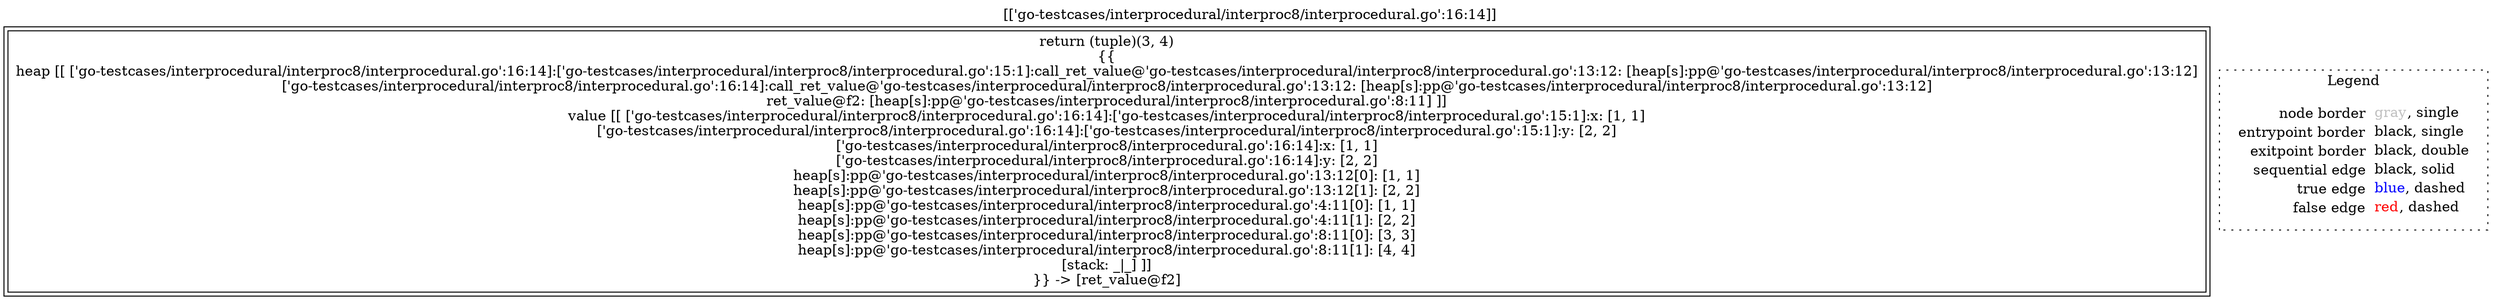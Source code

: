 digraph {
	labelloc="t";
	label="[['go-testcases/interprocedural/interproc8/interprocedural.go':16:14]]";
	"node0" [shape="rect",color="black",peripheries="2",label=<return (tuple)(3, 4)<BR/>{{<BR/>heap [[ ['go-testcases/interprocedural/interproc8/interprocedural.go':16:14]:['go-testcases/interprocedural/interproc8/interprocedural.go':15:1]:call_ret_value@'go-testcases/interprocedural/interproc8/interprocedural.go':13:12: [heap[s]:pp@'go-testcases/interprocedural/interproc8/interprocedural.go':13:12]<BR/>['go-testcases/interprocedural/interproc8/interprocedural.go':16:14]:call_ret_value@'go-testcases/interprocedural/interproc8/interprocedural.go':13:12: [heap[s]:pp@'go-testcases/interprocedural/interproc8/interprocedural.go':13:12]<BR/>ret_value@f2: [heap[s]:pp@'go-testcases/interprocedural/interproc8/interprocedural.go':8:11] ]]<BR/>value [[ ['go-testcases/interprocedural/interproc8/interprocedural.go':16:14]:['go-testcases/interprocedural/interproc8/interprocedural.go':15:1]:x: [1, 1]<BR/>['go-testcases/interprocedural/interproc8/interprocedural.go':16:14]:['go-testcases/interprocedural/interproc8/interprocedural.go':15:1]:y: [2, 2]<BR/>['go-testcases/interprocedural/interproc8/interprocedural.go':16:14]:x: [1, 1]<BR/>['go-testcases/interprocedural/interproc8/interprocedural.go':16:14]:y: [2, 2]<BR/>heap[s]:pp@'go-testcases/interprocedural/interproc8/interprocedural.go':13:12[0]: [1, 1]<BR/>heap[s]:pp@'go-testcases/interprocedural/interproc8/interprocedural.go':13:12[1]: [2, 2]<BR/>heap[s]:pp@'go-testcases/interprocedural/interproc8/interprocedural.go':4:11[0]: [1, 1]<BR/>heap[s]:pp@'go-testcases/interprocedural/interproc8/interprocedural.go':4:11[1]: [2, 2]<BR/>heap[s]:pp@'go-testcases/interprocedural/interproc8/interprocedural.go':8:11[0]: [3, 3]<BR/>heap[s]:pp@'go-testcases/interprocedural/interproc8/interprocedural.go':8:11[1]: [4, 4]<BR/>[stack: _|_] ]]<BR/>}} -&gt; [ret_value@f2]>];
subgraph cluster_legend {
	label="Legend";
	style=dotted;
	node [shape=plaintext];
	"legend" [label=<<table border="0" cellpadding="2" cellspacing="0" cellborder="0"><tr><td align="right">node border&nbsp;</td><td align="left"><font color="gray">gray</font>, single</td></tr><tr><td align="right">entrypoint border&nbsp;</td><td align="left"><font color="black">black</font>, single</td></tr><tr><td align="right">exitpoint border&nbsp;</td><td align="left"><font color="black">black</font>, double</td></tr><tr><td align="right">sequential edge&nbsp;</td><td align="left"><font color="black">black</font>, solid</td></tr><tr><td align="right">true edge&nbsp;</td><td align="left"><font color="blue">blue</font>, dashed</td></tr><tr><td align="right">false edge&nbsp;</td><td align="left"><font color="red">red</font>, dashed</td></tr></table>>];
}

}
